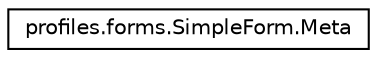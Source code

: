 digraph "Graphical Class Hierarchy"
{
  edge [fontname="Helvetica",fontsize="10",labelfontname="Helvetica",labelfontsize="10"];
  node [fontname="Helvetica",fontsize="10",shape=record];
  rankdir="LR";
  Node1 [label="profiles.forms.SimpleForm.Meta",height=0.2,width=0.4,color="black", fillcolor="white", style="filled",URL="$classprofiles_1_1forms_1_1SimpleForm_1_1Meta.html"];
}
